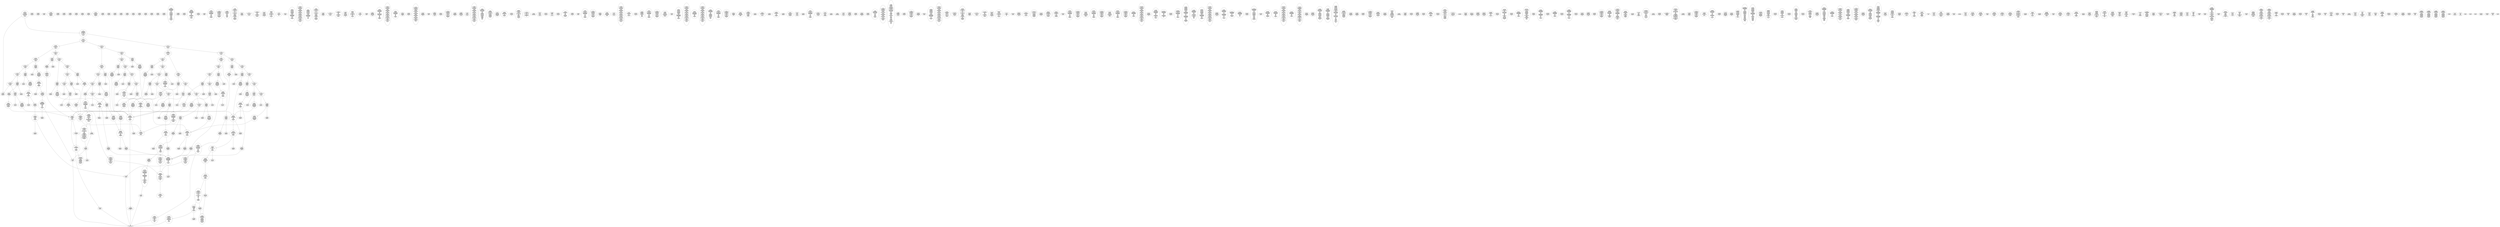 /* Generated by GvGen v.1.0 (https://www.github.com/stricaud/gvgen) */

digraph G {
compound=true;
   node1 [label="[anywhere]"];
   node2 [label="# 0x0
PUSHX Data
PUSHX Data
MSTORE
PUSHX LogicData
CALLDATASIZE
LT
PUSHX Data
JUMPI
"];
   node3 [label="# 0xd
PUSHX Data
CALLDATALOAD
PUSHX BitData
SHR
PUSHX LogicData
GT
PUSHX Data
JUMPI
"];
   node4 [label="# 0x1e
PUSHX LogicData
GT
PUSHX Data
JUMPI
"];
   node5 [label="# 0x29
PUSHX LogicData
GT
PUSHX Data
JUMPI
"];
   node6 [label="# 0x34
PUSHX LogicData
EQ
PUSHX Data
JUMPI
"];
   node7 [label="# 0x3f
PUSHX LogicData
EQ
PUSHX Data
JUMPI
"];
   node8 [label="# 0x4a
PUSHX LogicData
EQ
PUSHX Data
JUMPI
"];
   node9 [label="# 0x55
PUSHX LogicData
EQ
PUSHX Data
JUMPI
"];
   node10 [label="# 0x60
PUSHX LogicData
EQ
PUSHX Data
JUMPI
"];
   node11 [label="# 0x6b
PUSHX Data
REVERT
"];
   node12 [label="# 0x6f
JUMPDEST
PUSHX LogicData
EQ
PUSHX Data
JUMPI
"];
   node13 [label="# 0x7b
PUSHX LogicData
EQ
PUSHX Data
JUMPI
"];
   node14 [label="# 0x86
PUSHX LogicData
EQ
PUSHX Data
JUMPI
"];
   node15 [label="# 0x91
PUSHX LogicData
EQ
PUSHX Data
JUMPI
"];
   node16 [label="# 0x9c
PUSHX Data
REVERT
"];
   node17 [label="# 0xa0
JUMPDEST
PUSHX LogicData
GT
PUSHX Data
JUMPI
"];
   node18 [label="# 0xac
PUSHX LogicData
EQ
PUSHX Data
JUMPI
"];
   node19 [label="# 0xb7
PUSHX LogicData
EQ
PUSHX Data
JUMPI
"];
   node20 [label="# 0xc2
PUSHX LogicData
EQ
PUSHX Data
JUMPI
"];
   node21 [label="# 0xcd
PUSHX LogicData
EQ
PUSHX Data
JUMPI
"];
   node22 [label="# 0xd8
PUSHX LogicData
EQ
PUSHX Data
JUMPI
"];
   node23 [label="# 0xe3
PUSHX Data
REVERT
"];
   node24 [label="# 0xe7
JUMPDEST
PUSHX LogicData
EQ
PUSHX Data
JUMPI
"];
   node25 [label="# 0xf3
PUSHX LogicData
EQ
PUSHX Data
JUMPI
"];
   node26 [label="# 0xfe
PUSHX LogicData
EQ
PUSHX Data
JUMPI
"];
   node27 [label="# 0x109
PUSHX LogicData
EQ
PUSHX Data
JUMPI
"];
   node28 [label="# 0x114
PUSHX Data
REVERT
"];
   node29 [label="# 0x118
JUMPDEST
PUSHX LogicData
GT
PUSHX Data
JUMPI
"];
   node30 [label="# 0x124
PUSHX LogicData
GT
PUSHX Data
JUMPI
"];
   node31 [label="# 0x12f
PUSHX LogicData
EQ
PUSHX Data
JUMPI
"];
   node32 [label="# 0x13a
PUSHX LogicData
EQ
PUSHX Data
JUMPI
"];
   node33 [label="# 0x145
PUSHX LogicData
EQ
PUSHX Data
JUMPI
"];
   node34 [label="# 0x150
PUSHX LogicData
EQ
PUSHX Data
JUMPI
"];
   node35 [label="# 0x15b
PUSHX LogicData
EQ
PUSHX Data
JUMPI
"];
   node36 [label="# 0x166
PUSHX Data
REVERT
"];
   node37 [label="# 0x16a
JUMPDEST
PUSHX LogicData
EQ
PUSHX Data
JUMPI
"];
   node38 [label="# 0x176
PUSHX LogicData
EQ
PUSHX Data
JUMPI
"];
   node39 [label="# 0x181
PUSHX LogicData
EQ
PUSHX Data
JUMPI
"];
   node40 [label="# 0x18c
PUSHX LogicData
EQ
PUSHX Data
JUMPI
"];
   node41 [label="# 0x197
PUSHX Data
REVERT
"];
   node42 [label="# 0x19b
JUMPDEST
PUSHX LogicData
GT
PUSHX Data
JUMPI
"];
   node43 [label="# 0x1a7
PUSHX LogicData
EQ
PUSHX Data
JUMPI
"];
   node44 [label="# 0x1b2
PUSHX LogicData
EQ
PUSHX Data
JUMPI
"];
   node45 [label="# 0x1bd
PUSHX LogicData
EQ
PUSHX Data
JUMPI
"];
   node46 [label="# 0x1c8
PUSHX LogicData
EQ
PUSHX Data
JUMPI
"];
   node47 [label="# 0x1d3
PUSHX LogicData
EQ
PUSHX Data
JUMPI
"];
   node48 [label="# 0x1de
PUSHX Data
REVERT
"];
   node49 [label="# 0x1e2
JUMPDEST
PUSHX LogicData
EQ
PUSHX Data
JUMPI
"];
   node50 [label="# 0x1ee
PUSHX LogicData
EQ
PUSHX Data
JUMPI
"];
   node51 [label="# 0x1f9
PUSHX LogicData
EQ
PUSHX Data
JUMPI
"];
   node52 [label="# 0x204
PUSHX LogicData
EQ
PUSHX Data
JUMPI
"];
   node53 [label="# 0x20f
JUMPDEST
PUSHX Data
REVERT
"];
   node54 [label="# 0x214
JUMPDEST
CALLVALUE
ISZERO
PUSHX Data
JUMPI
"];
   node55 [label="# 0x21c
PUSHX Data
REVERT
"];
   node56 [label="# 0x220
JUMPDEST
PUSHX Data
PUSHX Data
CALLDATASIZE
PUSHX Data
PUSHX Data
JUMP
"];
   node57 [label="# 0x22f
JUMPDEST
PUSHX Data
JUMP
"];
   node58 [label="# 0x234
JUMPDEST
PUSHX MemData
MLOAD
ISZERO
ISZERO
MSTORE
PUSHX ArithData
ADD
"];
   node59 [label="# 0x240
JUMPDEST
PUSHX MemData
MLOAD
SUB
RETURN
"];
   node60 [label="# 0x249
JUMPDEST
CALLVALUE
ISZERO
PUSHX Data
JUMPI
"];
   node61 [label="# 0x251
PUSHX Data
REVERT
"];
   node62 [label="# 0x255
JUMPDEST
PUSHX Data
PUSHX Data
CALLDATASIZE
PUSHX Data
PUSHX Data
JUMP
"];
   node63 [label="# 0x264
JUMPDEST
PUSHX Data
JUMP
"];
   node64 [label="# 0x269
JUMPDEST
STOP
"];
   node65 [label="# 0x26b
JUMPDEST
CALLVALUE
ISZERO
PUSHX Data
JUMPI
"];
   node66 [label="# 0x273
PUSHX Data
REVERT
"];
   node67 [label="# 0x277
JUMPDEST
PUSHX Data
PUSHX Data
JUMP
"];
   node68 [label="# 0x280
JUMPDEST
PUSHX MemData
MLOAD
PUSHX Data
PUSHX Data
JUMP
"];
   node69 [label="# 0x28d
JUMPDEST
CALLVALUE
ISZERO
PUSHX Data
JUMPI
"];
   node70 [label="# 0x295
PUSHX Data
REVERT
"];
   node71 [label="# 0x299
JUMPDEST
PUSHX Data
PUSHX Data
CALLDATASIZE
PUSHX Data
PUSHX Data
JUMP
"];
   node72 [label="# 0x2a8
JUMPDEST
PUSHX Data
JUMP
"];
   node73 [label="# 0x2ad
JUMPDEST
PUSHX MemData
MLOAD
PUSHX ArithData
PUSHX BitData
PUSHX BitData
SHL
SUB
AND
MSTORE
PUSHX ArithData
ADD
PUSHX Data
JUMP
"];
   node74 [label="# 0x2c5
JUMPDEST
CALLVALUE
ISZERO
PUSHX Data
JUMPI
"];
   node75 [label="# 0x2cd
PUSHX Data
REVERT
"];
   node76 [label="# 0x2d1
JUMPDEST
PUSHX Data
PUSHX Data
JUMP
"];
   node77 [label="# 0x2da
JUMPDEST
CALLVALUE
ISZERO
PUSHX Data
JUMPI
"];
   node78 [label="# 0x2e2
PUSHX Data
REVERT
"];
   node79 [label="# 0x2e6
JUMPDEST
PUSHX Data
PUSHX Data
CALLDATASIZE
PUSHX Data
PUSHX Data
JUMP
"];
   node80 [label="# 0x2f5
JUMPDEST
PUSHX Data
JUMP
"];
   node81 [label="# 0x2fa
JUMPDEST
CALLVALUE
ISZERO
PUSHX Data
JUMPI
"];
   node82 [label="# 0x302
PUSHX Data
REVERT
"];
   node83 [label="# 0x306
JUMPDEST
PUSHX Data
PUSHX StorData
SLOAD
JUMP
"];
   node84 [label="# 0x310
JUMPDEST
PUSHX MemData
MLOAD
MSTORE
PUSHX ArithData
ADD
PUSHX Data
JUMP
"];
   node85 [label="# 0x31e
JUMPDEST
CALLVALUE
ISZERO
PUSHX Data
JUMPI
"];
   node86 [label="# 0x326
PUSHX Data
REVERT
"];
   node87 [label="# 0x32a
JUMPDEST
PUSHX StorData
SLOAD
PUSHX Data
JUMP
"];
   node88 [label="# 0x333
JUMPDEST
CALLVALUE
ISZERO
PUSHX Data
JUMPI
"];
   node89 [label="# 0x33b
PUSHX Data
REVERT
"];
   node90 [label="# 0x33f
JUMPDEST
PUSHX Data
PUSHX StorData
SLOAD
JUMP
"];
   node91 [label="# 0x349
JUMPDEST
CALLVALUE
ISZERO
PUSHX Data
JUMPI
"];
   node92 [label="# 0x351
PUSHX Data
REVERT
"];
   node93 [label="# 0x355
JUMPDEST
PUSHX Data
PUSHX Data
CALLDATASIZE
PUSHX Data
PUSHX Data
JUMP
"];
   node94 [label="# 0x364
JUMPDEST
PUSHX Data
JUMP
"];
   node95 [label="# 0x369
JUMPDEST
CALLVALUE
ISZERO
PUSHX Data
JUMPI
"];
   node96 [label="# 0x371
PUSHX Data
REVERT
"];
   node97 [label="# 0x375
JUMPDEST
PUSHX Data
PUSHX Data
CALLDATASIZE
PUSHX Data
PUSHX Data
JUMP
"];
   node98 [label="# 0x384
JUMPDEST
PUSHX Data
JUMP
"];
   node99 [label="# 0x389
JUMPDEST
PUSHX Data
PUSHX Data
JUMP
"];
   node100 [label="# 0x391
JUMPDEST
CALLVALUE
ISZERO
PUSHX Data
JUMPI
"];
   node101 [label="# 0x399
PUSHX Data
REVERT
"];
   node102 [label="# 0x39d
JUMPDEST
PUSHX Data
PUSHX Data
CALLDATASIZE
PUSHX Data
PUSHX Data
JUMP
"];
   node103 [label="# 0x3ac
JUMPDEST
PUSHX Data
JUMP
"];
   node104 [label="# 0x3b1
JUMPDEST
CALLVALUE
ISZERO
PUSHX Data
JUMPI
"];
   node105 [label="# 0x3b9
PUSHX Data
REVERT
"];
   node106 [label="# 0x3bd
JUMPDEST
PUSHX Data
PUSHX Data
CALLDATASIZE
PUSHX Data
PUSHX Data
JUMP
"];
   node107 [label="# 0x3cc
JUMPDEST
PUSHX Data
JUMP
"];
   node108 [label="# 0x3d1
JUMPDEST
PUSHX MemData
MLOAD
PUSHX Data
PUSHX Data
JUMP
"];
   node109 [label="# 0x3de
JUMPDEST
CALLVALUE
ISZERO
PUSHX Data
JUMPI
"];
   node110 [label="# 0x3e6
PUSHX Data
REVERT
"];
   node111 [label="# 0x3ea
JUMPDEST
PUSHX Data
PUSHX Data
CALLDATASIZE
PUSHX Data
PUSHX Data
JUMP
"];
   node112 [label="# 0x3f9
JUMPDEST
PUSHX Data
JUMP
"];
   node113 [label="# 0x3fe
JUMPDEST
CALLVALUE
ISZERO
PUSHX Data
JUMPI
"];
   node114 [label="# 0x406
PUSHX Data
REVERT
"];
   node115 [label="# 0x40a
JUMPDEST
PUSHX Data
PUSHX Data
CALLDATASIZE
PUSHX Data
PUSHX Data
JUMP
"];
   node116 [label="# 0x419
JUMPDEST
PUSHX Data
JUMP
"];
   node117 [label="# 0x41e
JUMPDEST
CALLVALUE
ISZERO
PUSHX Data
JUMPI
"];
   node118 [label="# 0x426
PUSHX Data
REVERT
"];
   node119 [label="# 0x42a
JUMPDEST
PUSHX StorData
SLOAD
PUSHX Data
PUSHX Data
DIV
PUSHX BitData
AND
JUMP
"];
   node120 [label="# 0x43d
JUMPDEST
CALLVALUE
ISZERO
PUSHX Data
JUMPI
"];
   node121 [label="# 0x445
PUSHX Data
REVERT
"];
   node122 [label="# 0x449
JUMPDEST
PUSHX Data
PUSHX Data
CALLDATASIZE
PUSHX Data
PUSHX Data
JUMP
"];
   node123 [label="# 0x458
JUMPDEST
PUSHX Data
JUMP
"];
   node124 [label="# 0x45d
JUMPDEST
CALLVALUE
ISZERO
PUSHX Data
JUMPI
"];
   node125 [label="# 0x465
PUSHX Data
REVERT
"];
   node126 [label="# 0x469
JUMPDEST
PUSHX StorData
SLOAD
PUSHX Data
PUSHX BitData
AND
JUMP
"];
   node127 [label="# 0x477
JUMPDEST
CALLVALUE
ISZERO
PUSHX Data
JUMPI
"];
   node128 [label="# 0x47f
PUSHX Data
REVERT
"];
   node129 [label="# 0x483
JUMPDEST
PUSHX Data
PUSHX Data
CALLDATASIZE
PUSHX Data
PUSHX Data
JUMP
"];
   node130 [label="# 0x492
JUMPDEST
PUSHX Data
JUMP
"];
   node131 [label="# 0x497
JUMPDEST
CALLVALUE
ISZERO
PUSHX Data
JUMPI
"];
   node132 [label="# 0x49f
PUSHX Data
REVERT
"];
   node133 [label="# 0x4a3
JUMPDEST
PUSHX Data
PUSHX Data
CALLDATASIZE
PUSHX Data
PUSHX Data
JUMP
"];
   node134 [label="# 0x4b2
JUMPDEST
PUSHX Data
JUMP
"];
   node135 [label="# 0x4b7
JUMPDEST
CALLVALUE
ISZERO
PUSHX Data
JUMPI
"];
   node136 [label="# 0x4bf
PUSHX Data
REVERT
"];
   node137 [label="# 0x4c3
JUMPDEST
PUSHX Data
PUSHX Data
JUMP
"];
   node138 [label="# 0x4cc
JUMPDEST
CALLVALUE
ISZERO
PUSHX Data
JUMPI
"];
   node139 [label="# 0x4d4
PUSHX Data
REVERT
"];
   node140 [label="# 0x4d8
JUMPDEST
PUSHX Data
PUSHX Data
CALLDATASIZE
PUSHX Data
PUSHX Data
JUMP
"];
   node141 [label="# 0x4e7
JUMPDEST
PUSHX Data
JUMP
"];
   node142 [label="# 0x4ec
JUMPDEST
CALLVALUE
ISZERO
PUSHX Data
JUMPI
"];
   node143 [label="# 0x4f4
PUSHX Data
REVERT
"];
   node144 [label="# 0x4f8
JUMPDEST
PUSHX StorData
SLOAD
PUSHX ArithData
PUSHX BitData
PUSHX BitData
SHL
SUB
AND
PUSHX Data
JUMP
"];
   node145 [label="# 0x50a
JUMPDEST
CALLVALUE
ISZERO
PUSHX Data
JUMPI
"];
   node146 [label="# 0x512
PUSHX Data
REVERT
"];
   node147 [label="# 0x516
JUMPDEST
PUSHX Data
PUSHX Data
JUMP
"];
   node148 [label="# 0x51f
JUMPDEST
PUSHX Data
PUSHX Data
CALLDATASIZE
PUSHX Data
PUSHX Data
JUMP
"];
   node149 [label="# 0x52d
JUMPDEST
PUSHX Data
JUMP
"];
   node150 [label="# 0x532
JUMPDEST
CALLVALUE
ISZERO
PUSHX Data
JUMPI
"];
   node151 [label="# 0x53a
PUSHX Data
REVERT
"];
   node152 [label="# 0x53e
JUMPDEST
PUSHX Data
PUSHX Data
CALLDATASIZE
PUSHX Data
PUSHX Data
JUMP
"];
   node153 [label="# 0x54d
JUMPDEST
PUSHX Data
JUMP
"];
   node154 [label="# 0x552
JUMPDEST
CALLVALUE
ISZERO
PUSHX Data
JUMPI
"];
   node155 [label="# 0x55a
PUSHX Data
REVERT
"];
   node156 [label="# 0x55e
JUMPDEST
PUSHX Data
PUSHX Data
JUMP
"];
   node157 [label="# 0x567
JUMPDEST
CALLVALUE
ISZERO
PUSHX Data
JUMPI
"];
   node158 [label="# 0x56f
PUSHX Data
REVERT
"];
   node159 [label="# 0x573
JUMPDEST
PUSHX Data
PUSHX Data
CALLDATASIZE
PUSHX Data
PUSHX Data
JUMP
"];
   node160 [label="# 0x582
JUMPDEST
PUSHX Data
JUMP
"];
   node161 [label="# 0x587
JUMPDEST
CALLVALUE
ISZERO
PUSHX Data
JUMPI
"];
   node162 [label="# 0x58f
PUSHX Data
REVERT
"];
   node163 [label="# 0x593
JUMPDEST
PUSHX Data
PUSHX Data
JUMP
"];
   node164 [label="# 0x59c
JUMPDEST
CALLVALUE
ISZERO
PUSHX Data
JUMPI
"];
   node165 [label="# 0x5a4
PUSHX Data
REVERT
"];
   node166 [label="# 0x5a8
JUMPDEST
PUSHX Data
PUSHX Data
CALLDATASIZE
PUSHX Data
PUSHX Data
JUMP
"];
   node167 [label="# 0x5b7
JUMPDEST
PUSHX Data
JUMP
"];
   node168 [label="# 0x5bc
JUMPDEST
CALLVALUE
ISZERO
PUSHX Data
JUMPI
"];
   node169 [label="# 0x5c4
PUSHX Data
REVERT
"];
   node170 [label="# 0x5c8
JUMPDEST
PUSHX Data
PUSHX StorData
SLOAD
JUMP
"];
   node171 [label="# 0x5d2
JUMPDEST
CALLVALUE
ISZERO
PUSHX Data
JUMPI
"];
   node172 [label="# 0x5da
PUSHX Data
REVERT
"];
   node173 [label="# 0x5de
JUMPDEST
PUSHX Data
PUSHX Data
CALLDATASIZE
PUSHX Data
PUSHX Data
JUMP
"];
   node174 [label="# 0x5ed
JUMPDEST
PUSHX Data
JUMP
"];
   node175 [label="# 0x5f2
JUMPDEST
CALLVALUE
ISZERO
PUSHX Data
JUMPI
"];
   node176 [label="# 0x5fa
PUSHX Data
REVERT
"];
   node177 [label="# 0x5fe
JUMPDEST
PUSHX Data
PUSHX Data
CALLDATASIZE
PUSHX Data
PUSHX Data
JUMP
"];
   node178 [label="# 0x60d
JUMPDEST
PUSHX ArithData
PUSHX BitData
PUSHX BitData
SHL
SUB
AND
PUSHX Data
MSTORE
PUSHX Data
PUSHX Data
MSTORE
PUSHX Data
SHA3
AND
MSTORE
MSTORE
SHA3
SLOAD
PUSHX BitData
AND
JUMP
"];
   node179 [label="# 0x63b
JUMPDEST
CALLVALUE
ISZERO
PUSHX Data
JUMPI
"];
   node180 [label="# 0x643
PUSHX Data
REVERT
"];
   node181 [label="# 0x647
JUMPDEST
PUSHX Data
PUSHX Data
CALLDATASIZE
PUSHX Data
PUSHX Data
JUMP
"];
   node182 [label="# 0x656
JUMPDEST
PUSHX Data
JUMP
"];
   node183 [label="# 0x65b
JUMPDEST
CALLVALUE
ISZERO
PUSHX Data
JUMPI
"];
   node184 [label="# 0x663
PUSHX Data
REVERT
"];
   node185 [label="# 0x667
JUMPDEST
PUSHX Data
PUSHX Data
CALLDATASIZE
PUSHX Data
PUSHX Data
JUMP
"];
   node186 [label="# 0x676
JUMPDEST
PUSHX Data
JUMP
"];
   node187 [label="# 0x67b
JUMPDEST
PUSHX Data
PUSHX ArithData
PUSHX BitData
PUSHX BitData
SHL
SUB
NOT
AND
PUSHX BitData
PUSHX BitData
SHL
EQ
PUSHX Data
JUMPI
"];
   node188 [label="# 0x697
PUSHX Data
PUSHX Data
JUMP
"];
   node189 [label="# 0x6a0
JUMPDEST
JUMP
"];
   node190 [label="# 0x6a6
JUMPDEST
PUSHX StorData
SLOAD
PUSHX ArithData
PUSHX BitData
PUSHX BitData
SHL
SUB
AND
CALLER
EQ
PUSHX Data
JUMPI
"];
   node191 [label="# 0x6b9
PUSHX MemData
MLOAD
PUSHX BitData
PUSHX BitData
SHL
MSTORE
PUSHX ArithData
ADD
PUSHX Data
PUSHX Data
JUMP
"];
   node192 [label="# 0x6d0
JUMPDEST
PUSHX MemData
MLOAD
SUB
REVERT
"];
   node193 [label="# 0x6d9
JUMPDEST
PUSHX StorData
SLOAD
PUSHX BitData
NOT
AND
ISZERO
ISZERO
OR
SSTORE
JUMP
"];
   node194 [label="# 0x6ec
JUMPDEST
PUSHX Data
PUSHX StorData
SLOAD
PUSHX Data
PUSHX Data
JUMP
"];
   node195 [label="# 0x6fb
JUMPDEST
PUSHX ArithData
ADD
PUSHX ArithData
DIV
MUL
PUSHX ArithData
ADD
PUSHX MemData
MLOAD
ADD
PUSHX Data
MSTORE
MSTORE
PUSHX ArithData
ADD
SLOAD
PUSHX Data
PUSHX Data
JUMP
"];
   node196 [label="# 0x727
JUMPDEST
ISZERO
PUSHX Data
JUMPI
"];
   node197 [label="# 0x72e
PUSHX LogicData
LT
PUSHX Data
JUMPI
"];
   node198 [label="# 0x736
PUSHX ArithData
SLOAD
DIV
MUL
MSTORE
PUSHX ArithData
ADD
PUSHX Data
JUMP
"];
   node199 [label="# 0x749
JUMPDEST
ADD
PUSHX Data
MSTORE
PUSHX Data
PUSHX Data
SHA3
"];
   node200 [label="# 0x757
JUMPDEST
SLOAD
MSTORE
PUSHX ArithData
ADD
PUSHX ArithData
ADD
GT
PUSHX Data
JUMPI
"];
   node201 [label="# 0x76b
SUB
PUSHX BitData
AND
ADD
"];
   node202 [label="# 0x774
JUMPDEST
JUMP
"];
   node203 [label="# 0x77e
JUMPDEST
PUSHX Data
MSTORE
PUSHX Data
PUSHX Data
MSTORE
PUSHX Data
SHA3
SLOAD
PUSHX ArithData
PUSHX BitData
PUSHX BitData
SHL
SUB
AND
PUSHX Data
JUMPI
"];
   node204 [label="# 0x79b
PUSHX MemData
MLOAD
PUSHX BitData
PUSHX BitData
SHL
MSTORE
PUSHX Data
PUSHX ArithData
ADD
MSTORE
PUSHX Data
PUSHX ArithData
ADD
MSTORE
PUSHX Data
PUSHX ArithData
ADD
MSTORE
PUSHX BitData
PUSHX BitData
SHL
PUSHX ArithData
ADD
MSTORE
PUSHX ArithData
ADD
PUSHX Data
JUMP
"];
   node205 [label="# 0x7f7
JUMPDEST
PUSHX Data
MSTORE
PUSHX Data
PUSHX Data
MSTORE
PUSHX Data
SHA3
SLOAD
PUSHX ArithData
PUSHX BitData
PUSHX BitData
SHL
SUB
AND
JUMP
"];
   node206 [label="# 0x813
JUMPDEST
PUSHX StorData
SLOAD
PUSHX Data
PUSHX Data
JUMP
"];
   node207 [label="# 0x820
JUMPDEST
PUSHX ArithData
ADD
PUSHX ArithData
DIV
MUL
PUSHX ArithData
ADD
PUSHX MemData
MLOAD
ADD
PUSHX Data
MSTORE
MSTORE
PUSHX ArithData
ADD
SLOAD
PUSHX Data
PUSHX Data
JUMP
"];
   node208 [label="# 0x84c
JUMPDEST
ISZERO
PUSHX Data
JUMPI
"];
   node209 [label="# 0x853
PUSHX LogicData
LT
PUSHX Data
JUMPI
"];
   node210 [label="# 0x85b
PUSHX ArithData
SLOAD
DIV
MUL
MSTORE
PUSHX ArithData
ADD
PUSHX Data
JUMP
"];
   node211 [label="# 0x86e
JUMPDEST
ADD
PUSHX Data
MSTORE
PUSHX Data
PUSHX Data
SHA3
"];
   node212 [label="# 0x87c
JUMPDEST
SLOAD
MSTORE
PUSHX ArithData
ADD
PUSHX ArithData
ADD
GT
PUSHX Data
JUMPI
"];
   node213 [label="# 0x890
SUB
PUSHX BitData
AND
ADD
"];
   node214 [label="# 0x899
JUMPDEST
JUMP
"];
   node215 [label="# 0x8a1
JUMPDEST
PUSHX Data
PUSHX Data
PUSHX Data
JUMP
"];
   node216 [label="# 0x8ac
JUMPDEST
PUSHX ArithData
PUSHX BitData
PUSHX BitData
SHL
SUB
AND
PUSHX ArithData
PUSHX BitData
PUSHX BitData
SHL
SUB
AND
EQ
ISZERO
PUSHX Data
JUMPI
"];
   node217 [label="# 0x8c9
PUSHX MemData
MLOAD
PUSHX BitData
PUSHX BitData
SHL
MSTORE
PUSHX Data
PUSHX ArithData
ADD
MSTORE
PUSHX Data
PUSHX ArithData
ADD
MSTORE
PUSHX Data
PUSHX ArithData
ADD
MSTORE
PUSHX BitData
PUSHX BitData
SHL
PUSHX ArithData
ADD
MSTORE
PUSHX ArithData
ADD
PUSHX Data
JUMP
"];
   node218 [label="# 0x91a
JUMPDEST
CALLER
PUSHX ArithData
PUSHX BitData
PUSHX BitData
SHL
SUB
AND
EQ
PUSHX Data
JUMPI
"];
   node219 [label="# 0x92c
PUSHX Data
CALLER
PUSHX Data
JUMP
"];
   node220 [label="# 0x936
JUMPDEST
PUSHX Data
JUMPI
"];
   node221 [label="# 0x93b
PUSHX MemData
MLOAD
PUSHX BitData
PUSHX BitData
SHL
MSTORE
PUSHX Data
PUSHX ArithData
ADD
MSTORE
PUSHX Data
PUSHX ArithData
ADD
MSTORE
PUSHX Data
PUSHX ArithData
ADD
MSTORE
PUSHX Data
PUSHX ArithData
ADD
MSTORE
PUSHX ArithData
ADD
PUSHX Data
JUMP
"];
   node222 [label="# 0x9a8
JUMPDEST
PUSHX Data
PUSHX Data
JUMP
"];
   node223 [label="# 0x9b2
JUMPDEST
JUMP
"];
   node224 [label="# 0x9b7
JUMPDEST
PUSHX Data
CALLER
PUSHX Data
JUMP
"];
   node225 [label="# 0x9c1
JUMPDEST
PUSHX Data
JUMPI
"];
   node226 [label="# 0x9c6
PUSHX MemData
MLOAD
PUSHX BitData
PUSHX BitData
SHL
MSTORE
PUSHX ArithData
ADD
PUSHX Data
PUSHX Data
JUMP
"];
   node227 [label="# 0x9dd
JUMPDEST
PUSHX Data
PUSHX Data
JUMP
"];
   node228 [label="# 0x9e8
JUMPDEST
PUSHX Data
PUSHX Data
PUSHX Data
JUMP
"];
   node229 [label="# 0x9f3
JUMPDEST
LT
PUSHX Data
JUMPI
"];
   node230 [label="# 0x9fa
PUSHX MemData
MLOAD
PUSHX BitData
PUSHX BitData
SHL
MSTORE
PUSHX Data
PUSHX ArithData
ADD
MSTORE
PUSHX Data
PUSHX ArithData
ADD
MSTORE
PUSHX Data
PUSHX ArithData
ADD
MSTORE
PUSHX BitData
PUSHX BitData
SHL
PUSHX ArithData
ADD
MSTORE
PUSHX ArithData
ADD
PUSHX Data
JUMP
"];
   node231 [label="# 0xa55
JUMPDEST
PUSHX ArithData
PUSHX BitData
PUSHX BitData
SHL
SUB
AND
PUSHX Data
MSTORE
PUSHX Data
PUSHX Data
MSTORE
PUSHX Data
SHA3
MSTORE
MSTORE
SHA3
SLOAD
JUMP
"];
   node232 [label="# 0xa7e
JUMPDEST
PUSHX StorData
SLOAD
PUSHX ArithData
PUSHX BitData
PUSHX BitData
SHL
SUB
AND
CALLER
EQ
PUSHX Data
JUMPI
"];
   node233 [label="# 0xa91
PUSHX MemData
MLOAD
PUSHX BitData
PUSHX BitData
SHL
MSTORE
PUSHX ArithData
ADD
PUSHX Data
PUSHX Data
JUMP
"];
   node234 [label="# 0xaa8
JUMPDEST
PUSHX MemData
MLOAD
PUSHX Data
CALLER
SELFBALANCE
GAS
CALL
RETURNDATASIZE
PUSHX LogicData
EQ
PUSHX Data
JUMPI
"];
   node235 [label="# 0xac9
PUSHX MemData
MLOAD
PUSHX BitData
NOT
PUSHX ArithData
RETURNDATASIZE
ADD
AND
ADD
PUSHX Data
MSTORE
RETURNDATASIZE
MSTORE
RETURNDATASIZE
PUSHX Data
PUSHX ArithData
ADD
RETURNDATACOPY
PUSHX Data
JUMP
"];
   node236 [label="# 0xaea
JUMPDEST
PUSHX Data
"];
   node237 [label="# 0xaef
JUMPDEST
PUSHX Data
JUMPI
"];
   node238 [label="# 0xaf9
PUSHX Data
REVERT
"];
   node239 [label="# 0xafd
JUMPDEST
JUMP
"];
   node240 [label="# 0xb00
JUMPDEST
PUSHX Data
PUSHX MemData
MLOAD
PUSHX ArithData
ADD
PUSHX Data
MSTORE
PUSHX Data
MSTORE
PUSHX Data
JUMP
"];
   node241 [label="# 0xb1b
JUMPDEST
PUSHX Data
PUSHX Data
PUSHX Data
PUSHX Data
JUMP
"];
   node242 [label="# 0xb28
JUMPDEST
PUSHX Data
PUSHX LogicData
GT
ISZERO
PUSHX Data
JUMPI
"];
   node243 [label="# 0xb3e
PUSHX Data
PUSHX Data
JUMP
"];
   node244 [label="# 0xb45
JUMPDEST
PUSHX MemData
MLOAD
MSTORE
PUSHX ArithData
MUL
PUSHX ArithData
ADD
ADD
PUSHX Data
MSTORE
ISZERO
PUSHX Data
JUMPI
"];
   node245 [label="# 0xb5f
PUSHX ArithData
ADD
PUSHX ArithData
MUL
CALLDATASIZE
CALLDATACOPY
ADD
"];
   node246 [label="# 0xb6e
JUMPDEST
PUSHX Data
"];
   node247 [label="# 0xb74
JUMPDEST
LT
ISZERO
PUSHX Data
JUMPI
"];
   node248 [label="# 0xb7d
PUSHX Data
PUSHX Data
JUMP
"];
   node249 [label="# 0xb86
JUMPDEST
MLOAD
LT
PUSHX Data
JUMPI
"];
   node250 [label="# 0xb91
PUSHX Data
PUSHX Data
JUMP
"];
   node251 [label="# 0xb98
JUMPDEST
PUSHX ArithData
MUL
ADD
ADD
MSTORE
PUSHX Data
PUSHX Data
JUMP
"];
   node252 [label="# 0xbad
JUMPDEST
PUSHX Data
JUMP
"];
   node253 [label="# 0xbb5
JUMPDEST
JUMP
"];
   node254 [label="# 0xbbd
JUMPDEST
PUSHX StorData
SLOAD
PUSHX ArithData
PUSHX BitData
PUSHX BitData
SHL
SUB
AND
CALLER
EQ
PUSHX Data
JUMPI
"];
   node255 [label="# 0xbd0
PUSHX MemData
MLOAD
PUSHX BitData
PUSHX BitData
SHL
MSTORE
PUSHX ArithData
ADD
PUSHX Data
PUSHX Data
JUMP
"];
   node256 [label="# 0xbe7
JUMPDEST
PUSHX Data
SSTORE
JUMP
"];
   node257 [label="# 0xbec
JUMPDEST
PUSHX Data
PUSHX Data
PUSHX StorData
SLOAD
JUMP
"];
   node258 [label="# 0xbf7
JUMPDEST
LT
PUSHX Data
JUMPI
"];
   node259 [label="# 0xbfe
PUSHX MemData
MLOAD
PUSHX BitData
PUSHX BitData
SHL
MSTORE
PUSHX Data
PUSHX ArithData
ADD
MSTORE
PUSHX Data
PUSHX ArithData
ADD
MSTORE
PUSHX Data
PUSHX ArithData
ADD
MSTORE
PUSHX BitData
PUSHX BitData
SHL
PUSHX ArithData
ADD
MSTORE
PUSHX ArithData
ADD
PUSHX Data
JUMP
"];
   node260 [label="# 0xc5a
JUMPDEST
PUSHX StorData
SLOAD
LT
PUSHX Data
JUMPI
"];
   node261 [label="# 0xc66
PUSHX Data
PUSHX Data
JUMP
"];
   node262 [label="# 0xc6d
JUMPDEST
PUSHX Data
MSTORE
PUSHX Data
PUSHX Data
SHA3
ADD
SLOAD
JUMP
"];
   node263 [label="# 0xc7f
JUMPDEST
PUSHX StorData
SLOAD
PUSHX ArithData
PUSHX BitData
PUSHX BitData
SHL
SUB
AND
CALLER
EQ
PUSHX Data
JUMPI
"];
   node264 [label="# 0xc92
PUSHX MemData
MLOAD
PUSHX BitData
PUSHX BitData
SHL
MSTORE
PUSHX ArithData
ADD
PUSHX Data
PUSHX Data
JUMP
"];
   node265 [label="# 0xca9
JUMPDEST
MLOAD
PUSHX Data
PUSHX Data
PUSHX ArithData
ADD
PUSHX Data
JUMP
"];
   node266 [label="# 0xcbc
JUMPDEST
JUMP
"];
   node267 [label="# 0xcc0
JUMPDEST
PUSHX Data
MSTORE
PUSHX Data
PUSHX Data
MSTORE
PUSHX Data
SHA3
SLOAD
PUSHX ArithData
PUSHX BitData
PUSHX BitData
SHL
SUB
AND
PUSHX Data
JUMPI
"];
   node268 [label="# 0xcde
PUSHX MemData
MLOAD
PUSHX BitData
PUSHX BitData
SHL
MSTORE
PUSHX Data
PUSHX ArithData
ADD
MSTORE
PUSHX Data
PUSHX ArithData
ADD
MSTORE
PUSHX Data
PUSHX ArithData
ADD
MSTORE
PUSHX BitData
PUSHX BitData
SHL
PUSHX ArithData
ADD
MSTORE
PUSHX ArithData
ADD
PUSHX Data
JUMP
"];
   node269 [label="# 0xd37
JUMPDEST
PUSHX Data
PUSHX ArithData
PUSHX BitData
PUSHX BitData
SHL
SUB
AND
PUSHX Data
JUMPI
"];
   node270 [label="# 0xd48
PUSHX MemData
MLOAD
PUSHX BitData
PUSHX BitData
SHL
MSTORE
PUSHX Data
PUSHX ArithData
ADD
MSTORE
PUSHX Data
PUSHX ArithData
ADD
MSTORE
PUSHX Data
PUSHX ArithData
ADD
MSTORE
PUSHX BitData
PUSHX BitData
SHL
PUSHX ArithData
ADD
MSTORE
PUSHX ArithData
ADD
PUSHX Data
JUMP
"];
   node271 [label="# 0xda2
JUMPDEST
PUSHX ArithData
PUSHX BitData
PUSHX BitData
SHL
SUB
AND
PUSHX Data
MSTORE
PUSHX Data
PUSHX Data
MSTORE
PUSHX Data
SHA3
SLOAD
JUMP
"];
   node272 [label="# 0xdbe
JUMPDEST
PUSHX StorData
SLOAD
PUSHX ArithData
PUSHX BitData
PUSHX BitData
SHL
SUB
AND
CALLER
EQ
PUSHX Data
JUMPI
"];
   node273 [label="# 0xdd1
PUSHX MemData
MLOAD
PUSHX BitData
PUSHX BitData
SHL
MSTORE
PUSHX ArithData
ADD
PUSHX Data
PUSHX Data
JUMP
"];
   node274 [label="# 0xde8
JUMPDEST
PUSHX Data
PUSHX Data
PUSHX Data
JUMP
"];
   node275 [label="# 0xdf2
JUMPDEST
JUMP
"];
   node276 [label="# 0xdf4
JUMPDEST
PUSHX StorData
SLOAD
PUSHX ArithData
PUSHX BitData
PUSHX BitData
SHL
SUB
AND
CALLER
EQ
PUSHX Data
JUMPI
"];
   node277 [label="# 0xe07
PUSHX MemData
MLOAD
PUSHX BitData
PUSHX BitData
SHL
MSTORE
PUSHX ArithData
ADD
PUSHX Data
PUSHX Data
JUMP
"];
   node278 [label="# 0xe1e
JUMPDEST
PUSHX Data
SSTORE
JUMP
"];
   node279 [label="# 0xe23
JUMPDEST
PUSHX Data
PUSHX StorData
SLOAD
PUSHX Data
PUSHX Data
JUMP
"];
   node280 [label="# 0xe32
JUMPDEST
PUSHX Data
PUSHX Data
PUSHX StorData
SLOAD
JUMP
"];
   node281 [label="# 0xe3d
JUMPDEST
PUSHX StorData
SLOAD
PUSHX BitData
AND
ISZERO
PUSHX Data
JUMPI
"];
   node282 [label="# 0xe4c
PUSHX Data
REVERT
"];
   node283 [label="# 0xe50
JUMPDEST
PUSHX LogicData
GT
PUSHX Data
JUMPI
"];
   node284 [label="# 0xe59
PUSHX Data
REVERT
"];
   node285 [label="# 0xe5d
JUMPDEST
PUSHX StorData
SLOAD
GT
ISZERO
PUSHX Data
JUMPI
"];
   node286 [label="# 0xe68
PUSHX Data
REVERT
"];
   node287 [label="# 0xe6c
JUMPDEST
PUSHX StorData
SLOAD
PUSHX Data
PUSHX Data
JUMP
"];
   node288 [label="# 0xe79
JUMPDEST
GT
ISZERO
PUSHX Data
JUMPI
"];
   node289 [label="# 0xe80
PUSHX Data
REVERT
"];
   node290 [label="# 0xe84
JUMPDEST
PUSHX StorData
SLOAD
PUSHX ArithData
PUSHX BitData
PUSHX BitData
SHL
SUB
AND
CALLER
EQ
PUSHX Data
JUMPI
"];
   node291 [label="# 0xe97
PUSHX StorData
SLOAD
PUSHX Data
PUSHX Data
JUMP
"];
   node292 [label="# 0xea4
JUMPDEST
CALLVALUE
LT
ISZERO
PUSHX Data
JUMPI
"];
   node293 [label="# 0xeac
PUSHX Data
REVERT
"];
   node294 [label="# 0xeb0
JUMPDEST
PUSHX Data
"];
   node295 [label="# 0xeb3
JUMPDEST
GT
PUSHX Data
JUMPI
"];
   node296 [label="# 0xebb
PUSHX Data
CALLER
PUSHX Data
PUSHX Data
JUMP
"];
   node297 [label="# 0xec8
JUMPDEST
PUSHX Data
JUMP
"];
   node298 [label="# 0xecd
JUMPDEST
PUSHX Data
PUSHX Data
JUMP
"];
   node299 [label="# 0xed7
JUMPDEST
PUSHX Data
JUMP
"];
   node300 [label="# 0xedf
JUMPDEST
PUSHX ArithData
PUSHX BitData
PUSHX BitData
SHL
SUB
AND
CALLER
EQ
ISZERO
PUSHX Data
JUMPI
"];
   node301 [label="# 0xef1
PUSHX MemData
MLOAD
PUSHX BitData
PUSHX BitData
SHL
MSTORE
PUSHX Data
PUSHX ArithData
ADD
MSTORE
PUSHX Data
PUSHX ArithData
ADD
MSTORE
PUSHX Data
PUSHX ArithData
ADD
MSTORE
PUSHX ArithData
ADD
PUSHX Data
JUMP
"];
   node302 [label="# 0xf38
JUMPDEST
CALLER
PUSHX Data
MSTORE
PUSHX Data
PUSHX ArithData
MSTORE
PUSHX MemData
SHA3
PUSHX ArithData
PUSHX BitData
PUSHX BitData
SHL
SUB
AND
MSTORE
MSTORE
SHA3
SLOAD
PUSHX BitData
NOT
AND
ISZERO
ISZERO
OR
SSTORE
MLOAD
MSTORE
PUSHX Data
ADD
PUSHX MemData
MLOAD
SUB
LOGX
JUMP
"];
   node303 [label="# 0xfa4
JUMPDEST
PUSHX StorData
SLOAD
PUSHX ArithData
PUSHX BitData
PUSHX BitData
SHL
SUB
AND
CALLER
EQ
PUSHX Data
JUMPI
"];
   node304 [label="# 0xfb7
PUSHX MemData
MLOAD
PUSHX BitData
PUSHX BitData
SHL
MSTORE
PUSHX ArithData
ADD
PUSHX Data
PUSHX Data
JUMP
"];
   node305 [label="# 0xfce
JUMPDEST
PUSHX StorData
SLOAD
PUSHX BitData
NOT
AND
PUSHX BitData
OR
SSTORE
JUMP
"];
   node306 [label="# 0xfdf
JUMPDEST
PUSHX Data
CALLER
PUSHX Data
JUMP
"];
   node307 [label="# 0xfe9
JUMPDEST
PUSHX Data
JUMPI
"];
   node308 [label="# 0xfee
PUSHX MemData
MLOAD
PUSHX BitData
PUSHX BitData
SHL
MSTORE
PUSHX ArithData
ADD
PUSHX Data
PUSHX Data
JUMP
"];
   node309 [label="# 0x1005
JUMPDEST
PUSHX Data
PUSHX Data
JUMP
"];
   node310 [label="# 0x1011
JUMPDEST
JUMP
"];
   node311 [label="# 0x1017
JUMPDEST
PUSHX StorData
SLOAD
PUSHX Data
PUSHX Data
JUMP
"];
   node312 [label="# 0x1024
JUMPDEST
PUSHX Data
MSTORE
PUSHX Data
PUSHX Data
MSTORE
PUSHX Data
SHA3
SLOAD
PUSHX Data
PUSHX ArithData
PUSHX BitData
PUSHX BitData
SHL
SUB
AND
PUSHX Data
JUMPI
"];
   node313 [label="# 0x1044
PUSHX MemData
MLOAD
PUSHX BitData
PUSHX BitData
SHL
MSTORE
PUSHX Data
PUSHX ArithData
ADD
MSTORE
PUSHX Data
PUSHX ArithData
ADD
MSTORE
PUSHX Data
PUSHX ArithData
ADD
MSTORE
PUSHX BitData
PUSHX BitData
SHL
PUSHX ArithData
ADD
MSTORE
PUSHX ArithData
ADD
PUSHX Data
JUMP
"];
   node314 [label="# 0x10a3
JUMPDEST
PUSHX StorData
SLOAD
PUSHX Data
DIV
PUSHX BitData
AND
PUSHX Data
JUMPI
"];
   node315 [label="# 0x10b3
PUSHX StorData
SLOAD
PUSHX Data
PUSHX Data
JUMP
"];
   node316 [label="# 0x10bf
JUMPDEST
PUSHX ArithData
ADD
PUSHX ArithData
DIV
MUL
PUSHX ArithData
ADD
PUSHX MemData
MLOAD
ADD
PUSHX Data
MSTORE
MSTORE
PUSHX ArithData
ADD
SLOAD
PUSHX Data
PUSHX Data
JUMP
"];
   node317 [label="# 0x10eb
JUMPDEST
ISZERO
PUSHX Data
JUMPI
"];
   node318 [label="# 0x10f2
PUSHX LogicData
LT
PUSHX Data
JUMPI
"];
   node319 [label="# 0x10fa
PUSHX ArithData
SLOAD
DIV
MUL
MSTORE
PUSHX ArithData
ADD
PUSHX Data
JUMP
"];
   node320 [label="# 0x110d
JUMPDEST
ADD
PUSHX Data
MSTORE
PUSHX Data
PUSHX Data
SHA3
"];
   node321 [label="# 0x111b
JUMPDEST
SLOAD
MSTORE
PUSHX ArithData
ADD
PUSHX ArithData
ADD
GT
PUSHX Data
JUMPI
"];
   node322 [label="# 0x112f
SUB
PUSHX BitData
AND
ADD
"];
   node323 [label="# 0x1138
JUMPDEST
JUMP
"];
   node324 [label="# 0x1144
JUMPDEST
PUSHX Data
PUSHX Data
PUSHX Data
JUMP
"];
   node325 [label="# 0x114e
JUMPDEST
PUSHX LogicData
MLOAD
GT
PUSHX Data
JUMPI
"];
   node326 [label="# 0x115a
PUSHX MemData
MLOAD
PUSHX ArithData
ADD
PUSHX Data
MSTORE
PUSHX Data
MSTORE
PUSHX Data
JUMP
"];
   node327 [label="# 0x116e
JUMPDEST
PUSHX Data
PUSHX Data
JUMP
"];
   node328 [label="# 0x1178
JUMPDEST
PUSHX Data
PUSHX MemData
MLOAD
PUSHX ArithData
ADD
PUSHX Data
PUSHX Data
JUMP
"];
   node329 [label="# 0x118c
JUMPDEST
PUSHX MemData
MLOAD
PUSHX ArithData
SUB
SUB
MSTORE
PUSHX Data
MSTORE
"];
   node330 [label="# 0x119c
JUMPDEST
JUMP
"];
   node331 [label="# 0x11a3
JUMPDEST
PUSHX StorData
SLOAD
PUSHX ArithData
PUSHX BitData
PUSHX BitData
SHL
SUB
AND
CALLER
EQ
PUSHX Data
JUMPI
"];
   node332 [label="# 0x11b6
PUSHX MemData
MLOAD
PUSHX BitData
PUSHX BitData
SHL
MSTORE
PUSHX ArithData
ADD
PUSHX Data
PUSHX Data
JUMP
"];
   node333 [label="# 0x11cd
JUMPDEST
MLOAD
PUSHX Data
PUSHX Data
PUSHX ArithData
ADD
PUSHX Data
JUMP
"];
   node334 [label="# 0x11e0
JUMPDEST
PUSHX StorData
SLOAD
PUSHX ArithData
PUSHX BitData
PUSHX BitData
SHL
SUB
AND
CALLER
EQ
PUSHX Data
JUMPI
"];
   node335 [label="# 0x11f3
PUSHX MemData
MLOAD
PUSHX BitData
PUSHX BitData
SHL
MSTORE
PUSHX ArithData
ADD
PUSHX Data
PUSHX Data
JUMP
"];
   node336 [label="# 0x120a
JUMPDEST
MLOAD
PUSHX Data
PUSHX Data
PUSHX ArithData
ADD
PUSHX Data
JUMP
"];
   node337 [label="# 0x121d
JUMPDEST
PUSHX StorData
SLOAD
PUSHX ArithData
PUSHX BitData
PUSHX BitData
SHL
SUB
AND
CALLER
EQ
PUSHX Data
JUMPI
"];
   node338 [label="# 0x1230
PUSHX MemData
MLOAD
PUSHX BitData
PUSHX BitData
SHL
MSTORE
PUSHX ArithData
ADD
PUSHX Data
PUSHX Data
JUMP
"];
   node339 [label="# 0x1247
JUMPDEST
PUSHX ArithData
PUSHX BitData
PUSHX BitData
SHL
SUB
AND
PUSHX Data
JUMPI
"];
   node340 [label="# 0x1256
PUSHX MemData
MLOAD
PUSHX BitData
PUSHX BitData
SHL
MSTORE
PUSHX Data
PUSHX ArithData
ADD
MSTORE
PUSHX Data
PUSHX ArithData
ADD
MSTORE
PUSHX Data
PUSHX ArithData
ADD
MSTORE
PUSHX BitData
PUSHX BitData
SHL
PUSHX ArithData
ADD
MSTORE
PUSHX ArithData
ADD
PUSHX Data
JUMP
"];
   node341 [label="# 0x12ac
JUMPDEST
PUSHX Data
PUSHX Data
JUMP
"];
   node342 [label="# 0x12b5
JUMPDEST
PUSHX Data
PUSHX ArithData
PUSHX BitData
PUSHX BitData
SHL
SUB
NOT
AND
PUSHX BitData
PUSHX BitData
SHL
EQ
PUSHX Data
JUMPI
"];
   node343 [label="# 0x12d1
PUSHX ArithData
PUSHX BitData
PUSHX BitData
SHL
SUB
NOT
AND
PUSHX BitData
PUSHX BitData
SHL
EQ
"];
   node344 [label="# 0x12e6
JUMPDEST
PUSHX Data
JUMPI
"];
   node345 [label="# 0x12ec
PUSHX BitData
PUSHX BitData
SHL
PUSHX ArithData
PUSHX BitData
PUSHX BitData
SHL
SUB
NOT
AND
EQ
PUSHX Data
JUMP
"];
   node346 [label="# 0x1305
JUMPDEST
PUSHX Data
MSTORE
PUSHX Data
PUSHX Data
MSTORE
PUSHX Data
SHA3
SLOAD
PUSHX ArithData
PUSHX BitData
PUSHX BitData
SHL
SUB
NOT
AND
PUSHX ArithData
PUSHX BitData
PUSHX BitData
SHL
SUB
AND
OR
SSTORE
PUSHX Data
PUSHX Data
JUMP
"];
   node347 [label="# 0x133a
JUMPDEST
PUSHX ArithData
PUSHX BitData
PUSHX BitData
SHL
SUB
AND
PUSHX Data
PUSHX MemData
MLOAD
PUSHX MemData
MLOAD
SUB
LOGX
JUMP
"];
   node348 [label="# 0x1373
JUMPDEST
PUSHX Data
MSTORE
PUSHX Data
PUSHX Data
MSTORE
PUSHX Data
SHA3
SLOAD
PUSHX ArithData
PUSHX BitData
PUSHX BitData
SHL
SUB
AND
PUSHX Data
JUMPI
"];
   node349 [label="# 0x1390
PUSHX MemData
MLOAD
PUSHX BitData
PUSHX BitData
SHL
MSTORE
PUSHX Data
PUSHX ArithData
ADD
MSTORE
PUSHX Data
PUSHX ArithData
ADD
MSTORE
PUSHX Data
PUSHX ArithData
ADD
MSTORE
PUSHX BitData
PUSHX BitData
SHL
PUSHX ArithData
ADD
MSTORE
PUSHX ArithData
ADD
PUSHX Data
JUMP
"];
   node350 [label="# 0x13ec
JUMPDEST
PUSHX Data
PUSHX Data
PUSHX Data
JUMP
"];
   node351 [label="# 0x13f7
JUMPDEST
PUSHX ArithData
PUSHX BitData
PUSHX BitData
SHL
SUB
AND
PUSHX ArithData
PUSHX BitData
PUSHX BitData
SHL
SUB
AND
EQ
PUSHX Data
JUMPI
"];
   node352 [label="# 0x1414
PUSHX ArithData
PUSHX BitData
PUSHX BitData
SHL
SUB
AND
PUSHX Data
PUSHX Data
JUMP
"];
   node353 [label="# 0x1427
JUMPDEST
PUSHX ArithData
PUSHX BitData
PUSHX BitData
SHL
SUB
AND
EQ
"];
   node354 [label="# 0x1432
JUMPDEST
PUSHX Data
JUMPI
"];
   node355 [label="# 0x1438
PUSHX ArithData
PUSHX BitData
PUSHX BitData
SHL
SUB
AND
PUSHX Data
MSTORE
PUSHX Data
PUSHX Data
MSTORE
PUSHX Data
SHA3
AND
MSTORE
MSTORE
SHA3
SLOAD
PUSHX BitData
AND
"];
   node356 [label="# 0x1462
JUMPDEST
JUMP
"];
   node357 [label="# 0x146a
JUMPDEST
PUSHX ArithData
PUSHX BitData
PUSHX BitData
SHL
SUB
AND
PUSHX Data
PUSHX Data
JUMP
"];
   node358 [label="# 0x147d
JUMPDEST
PUSHX ArithData
PUSHX BitData
PUSHX BitData
SHL
SUB
AND
EQ
PUSHX Data
JUMPI
"];
   node359 [label="# 0x148c
PUSHX MemData
MLOAD
PUSHX BitData
PUSHX BitData
SHL
MSTORE
PUSHX Data
PUSHX ArithData
ADD
MSTORE
PUSHX Data
PUSHX ArithData
ADD
MSTORE
PUSHX Data
PUSHX ArithData
ADD
MSTORE
PUSHX BitData
PUSHX BitData
SHL
PUSHX ArithData
ADD
MSTORE
PUSHX ArithData
ADD
PUSHX Data
JUMP
"];
   node360 [label="# 0x14e5
JUMPDEST
PUSHX ArithData
PUSHX BitData
PUSHX BitData
SHL
SUB
AND
PUSHX Data
JUMPI
"];
   node361 [label="# 0x14f4
PUSHX MemData
MLOAD
PUSHX BitData
PUSHX BitData
SHL
MSTORE
PUSHX Data
PUSHX ArithData
ADD
MSTORE
PUSHX ArithData
ADD
MSTORE
PUSHX Data
PUSHX ArithData
ADD
MSTORE
PUSHX BitData
PUSHX BitData
SHL
PUSHX ArithData
ADD
MSTORE
PUSHX ArithData
ADD
PUSHX Data
JUMP
"];
   node362 [label="# 0x1547
JUMPDEST
PUSHX Data
PUSHX Data
JUMP
"];
   node363 [label="# 0x1552
JUMPDEST
PUSHX Data
PUSHX Data
PUSHX Data
JUMP
"];
   node364 [label="# 0x155d
JUMPDEST
PUSHX ArithData
PUSHX BitData
PUSHX BitData
SHL
SUB
AND
PUSHX Data
MSTORE
PUSHX Data
PUSHX Data
MSTORE
PUSHX Data
SHA3
SLOAD
PUSHX Data
PUSHX Data
PUSHX Data
JUMP
"];
   node365 [label="# 0x1586
JUMPDEST
SSTORE
PUSHX ArithData
PUSHX BitData
PUSHX BitData
SHL
SUB
AND
PUSHX Data
MSTORE
PUSHX Data
PUSHX Data
MSTORE
PUSHX Data
SHA3
SLOAD
PUSHX Data
PUSHX Data
PUSHX Data
JUMP
"];
   node366 [label="# 0x15b4
JUMPDEST
SSTORE
PUSHX Data
MSTORE
PUSHX Data
PUSHX Data
MSTORE
PUSHX MemData
SHA3
SLOAD
PUSHX ArithData
PUSHX BitData
PUSHX BitData
SHL
SUB
NOT
AND
PUSHX ArithData
PUSHX BitData
PUSHX BitData
SHL
SUB
AND
OR
SSTORE
MLOAD
AND
PUSHX Data
LOGX
JUMP
"];
   node367 [label="# 0x1615
JUMPDEST
PUSHX StorData
SLOAD
PUSHX ArithData
PUSHX BitData
PUSHX BitData
SHL
SUB
AND
PUSHX ArithData
PUSHX BitData
PUSHX BitData
SHL
SUB
NOT
AND
OR
SSTORE
PUSHX MemData
MLOAD
AND
PUSHX Data
PUSHX Data
LOGX
JUMP
"];
   node368 [label="# 0x1667
JUMPDEST
PUSHX Data
PUSHX MemData
MLOAD
PUSHX ArithData
ADD
PUSHX Data
MSTORE
PUSHX Data
MSTORE
PUSHX Data
JUMP
"];
   node369 [label="# 0x1681
JUMPDEST
PUSHX Data
PUSHX Data
JUMP
"];
   node370 [label="# 0x168c
JUMPDEST
PUSHX Data
PUSHX Data
JUMP
"];
   node371 [label="# 0x1698
JUMPDEST
PUSHX Data
JUMPI
"];
   node372 [label="# 0x169d
PUSHX MemData
MLOAD
PUSHX BitData
PUSHX BitData
SHL
MSTORE
PUSHX ArithData
ADD
PUSHX Data
PUSHX Data
JUMP
"];
   node373 [label="# 0x16b4
JUMPDEST
PUSHX Data
PUSHX StorData
SLOAD
PUSHX Data
PUSHX Data
JUMP
"];
   node374 [label="# 0x16c3
JUMPDEST
PUSHX Data
PUSHX Data
JUMPI
"];
   node375 [label="# 0x16cb
PUSHX Data
MLOAD
ADD
MSTORE
PUSHX Data
MSTORE
PUSHX BitData
PUSHX BitData
SHL
PUSHX ArithData
ADD
MSTORE
JUMP
"];
   node376 [label="# 0x16e7
JUMPDEST
PUSHX Data
"];
   node377 [label="# 0x16eb
JUMPDEST
ISZERO
PUSHX Data
JUMPI
"];
   node378 [label="# 0x16f2
PUSHX Data
PUSHX Data
JUMP
"];
   node379 [label="# 0x16fb
JUMPDEST
PUSHX Data
PUSHX Data
PUSHX Data
JUMP
"];
   node380 [label="# 0x170a
JUMPDEST
PUSHX Data
JUMP
"];
   node381 [label="# 0x1711
JUMPDEST
PUSHX Data
PUSHX LogicData
GT
ISZERO
PUSHX Data
JUMPI
"];
   node382 [label="# 0x1725
PUSHX Data
PUSHX Data
JUMP
"];
   node383 [label="# 0x172c
JUMPDEST
PUSHX MemData
MLOAD
MSTORE
PUSHX ArithData
ADD
PUSHX BitData
NOT
AND
PUSHX ArithData
ADD
ADD
PUSHX Data
MSTORE
ISZERO
PUSHX Data
JUMPI
"];
   node384 [label="# 0x174a
PUSHX ArithData
ADD
CALLDATASIZE
CALLDATACOPY
ADD
"];
   node385 [label="# 0x1756
JUMPDEST
"];
   node386 [label="# 0x175a
JUMPDEST
ISZERO
PUSHX Data
JUMPI
"];
   node387 [label="# 0x1761
PUSHX Data
PUSHX Data
PUSHX Data
JUMP
"];
   node388 [label="# 0x176b
JUMPDEST
PUSHX Data
PUSHX Data
PUSHX Data
JUMP
"];
   node389 [label="# 0x1778
JUMPDEST
PUSHX Data
PUSHX Data
PUSHX Data
JUMP
"];
   node390 [label="# 0x1783
JUMPDEST
PUSHX BitData
SHL
MLOAD
LT
PUSHX Data
JUMPI
"];
   node391 [label="# 0x1791
PUSHX Data
PUSHX Data
JUMP
"];
   node392 [label="# 0x1798
JUMPDEST
PUSHX ArithData
ADD
ADD
PUSHX ArithData
PUSHX BitData
PUSHX BitData
SHL
SUB
NOT
AND
PUSHX BitData
BYTE
MSTORE8
PUSHX Data
PUSHX Data
PUSHX Data
JUMP
"];
   node393 [label="# 0x17ba
JUMPDEST
PUSHX Data
JUMP
"];
   node394 [label="# 0x17c1
JUMPDEST
PUSHX ArithData
PUSHX BitData
PUSHX BitData
SHL
SUB
AND
PUSHX Data
JUMPI
"];
   node395 [label="# 0x17d0
PUSHX Data
PUSHX StorData
SLOAD
PUSHX Data
MSTORE
PUSHX Data
PUSHX Data
MSTORE
PUSHX Data
SHA3
SSTORE
PUSHX ArithData
ADD
SSTORE
MSTORE
PUSHX ArithData
ADD
SSTORE
JUMP
"];
   node396 [label="# 0x1817
JUMPDEST
PUSHX Data
JUMP
"];
   node397 [label="# 0x181c
JUMPDEST
PUSHX ArithData
PUSHX BitData
PUSHX BitData
SHL
SUB
AND
PUSHX ArithData
PUSHX BitData
PUSHX BitData
SHL
SUB
AND
EQ
PUSHX Data
JUMPI
"];
   node398 [label="# 0x1836
PUSHX Data
PUSHX Data
JUMP
"];
   node399 [label="# 0x183f
JUMPDEST
PUSHX ArithData
PUSHX BitData
PUSHX BitData
SHL
SUB
AND
PUSHX Data
JUMPI
"];
   node400 [label="# 0x184e
PUSHX Data
PUSHX Data
JUMP
"];
   node401 [label="# 0x1856
JUMPDEST
PUSHX ArithData
PUSHX BitData
PUSHX BitData
SHL
SUB
AND
PUSHX ArithData
PUSHX BitData
PUSHX BitData
SHL
SUB
AND
EQ
PUSHX Data
JUMPI
"];
   node402 [label="# 0x1870
PUSHX Data
PUSHX Data
JUMP
"];
   node403 [label="# 0x1879
JUMPDEST
PUSHX Data
PUSHX Data
JUMP
"];
   node404 [label="# 0x1883
JUMPDEST
PUSHX Data
PUSHX Data
PUSHX Data
JUMP
"];
   node405 [label="# 0x1890
JUMPDEST
PUSHX Data
JUMPI
"];
   node406 [label="# 0x1895
PUSHX MemData
MLOAD
PUSHX BitData
PUSHX BitData
SHL
MSTORE
PUSHX ArithData
ADD
PUSHX Data
PUSHX Data
JUMP
"];
   node407 [label="# 0x18ac
JUMPDEST
PUSHX Data
PUSHX ArithData
PUSHX BitData
PUSHX BitData
SHL
SUB
AND
EXTCODESIZE
ISZERO
PUSHX Data
JUMPI
"];
   node408 [label="# 0x18bf
PUSHX MemData
MLOAD
PUSHX BitData
PUSHX BitData
SHL
MSTORE
PUSHX ArithData
PUSHX BitData
PUSHX BitData
SHL
SUB
AND
PUSHX Data
PUSHX Data
CALLER
PUSHX ArithData
ADD
PUSHX Data
JUMP
"];
   node409 [label="# 0x18f0
JUMPDEST
PUSHX Data
PUSHX MemData
MLOAD
SUB
PUSHX Data
EXTCODESIZE
ISZERO
ISZERO
PUSHX Data
JUMPI
"];
   node410 [label="# 0x1906
PUSHX Data
REVERT
"];
   node411 [label="# 0x190a
JUMPDEST
GAS
CALL
ISZERO
PUSHX Data
JUMPI
"];
   node412 [label="# 0x1918
PUSHX MemData
MLOAD
PUSHX ArithData
RETURNDATASIZE
ADD
PUSHX BitData
NOT
AND
ADD
MSTORE
PUSHX Data
ADD
PUSHX Data
JUMP
"];
   node413 [label="# 0x1937
JUMPDEST
PUSHX Data
"];
   node414 [label="# 0x193a
JUMPDEST
PUSHX Data
JUMPI
"];
   node415 [label="# 0x193f
RETURNDATASIZE
ISZERO
PUSHX Data
JUMPI
"];
   node416 [label="# 0x1947
PUSHX MemData
MLOAD
PUSHX BitData
NOT
PUSHX ArithData
RETURNDATASIZE
ADD
AND
ADD
PUSHX Data
MSTORE
RETURNDATASIZE
MSTORE
RETURNDATASIZE
PUSHX Data
PUSHX ArithData
ADD
RETURNDATACOPY
PUSHX Data
JUMP
"];
   node417 [label="# 0x1968
JUMPDEST
PUSHX Data
"];
   node418 [label="# 0x196d
JUMPDEST
MLOAD
PUSHX Data
JUMPI
"];
   node419 [label="# 0x1975
PUSHX MemData
MLOAD
PUSHX BitData
PUSHX BitData
SHL
MSTORE
PUSHX ArithData
ADD
PUSHX Data
PUSHX Data
JUMP
"];
   node420 [label="# 0x198c
JUMPDEST
MLOAD
PUSHX ArithData
ADD
REVERT
"];
   node421 [label="# 0x1994
JUMPDEST
PUSHX ArithData
PUSHX BitData
PUSHX BitData
SHL
SUB
NOT
AND
PUSHX BitData
PUSHX BitData
SHL
EQ
PUSHX Data
JUMP
"];
   node422 [label="# 0x19ae
JUMPDEST
PUSHX Data
JUMP
"];
   node423 [label="# 0x19b9
JUMPDEST
PUSHX Data
PUSHX Data
PUSHX Data
PUSHX Data
JUMP
"];
   node424 [label="# 0x19c6
JUMPDEST
PUSHX Data
PUSHX Data
JUMP
"];
   node425 [label="# 0x19d0
JUMPDEST
PUSHX Data
MSTORE
PUSHX Data
PUSHX Data
MSTORE
PUSHX Data
SHA3
SLOAD
EQ
PUSHX Data
JUMPI
"];
   node426 [label="# 0x19ea
PUSHX ArithData
PUSHX BitData
PUSHX BitData
SHL
SUB
AND
PUSHX Data
MSTORE
PUSHX Data
PUSHX Data
MSTORE
PUSHX Data
SHA3
MSTORE
MSTORE
SHA3
SLOAD
MSTORE
SHA3
SSTORE
MSTORE
PUSHX Data
MSTORE
SHA3
SSTORE
"];
   node427 [label="# 0x1a23
JUMPDEST
PUSHX Data
MSTORE
PUSHX Data
PUSHX Data
MSTORE
PUSHX Data
SHA3
SSTORE
PUSHX ArithData
PUSHX BitData
PUSHX BitData
SHL
SUB
AND
MSTORE
PUSHX Data
MSTORE
SHA3
MSTORE
MSTORE
SHA3
SSTORE
JUMP
"];
   node428 [label="# 0x1a56
JUMPDEST
PUSHX StorData
SLOAD
PUSHX Data
PUSHX Data
PUSHX Data
PUSHX Data
JUMP
"];
   node429 [label="# 0x1a68
JUMPDEST
PUSHX Data
MSTORE
PUSHX Data
PUSHX Data
MSTORE
PUSHX Data
SHA3
SLOAD
PUSHX StorData
SLOAD
LT
PUSHX Data
JUMPI
"];
   node430 [label="# 0x1a89
PUSHX Data
PUSHX Data
JUMP
"];
   node431 [label="# 0x1a90
JUMPDEST
PUSHX Data
MSTORE
PUSHX Data
PUSHX Data
SHA3
ADD
SLOAD
PUSHX StorData
SLOAD
LT
PUSHX Data
JUMPI
"];
   node432 [label="# 0x1aaa
PUSHX Data
PUSHX Data
JUMP
"];
   node433 [label="# 0x1ab1
JUMPDEST
PUSHX Data
MSTORE
PUSHX Data
SHA3
ADD
SSTORE
MSTORE
PUSHX Data
MSTORE
PUSHX Data
SHA3
SSTORE
MSTORE
SHA3
SSTORE
PUSHX StorData
SLOAD
PUSHX Data
JUMPI
"];
   node434 [label="# 0x1ae2
PUSHX Data
PUSHX Data
JUMP
"];
   node435 [label="# 0x1ae9
JUMPDEST
PUSHX ArithData
SUB
PUSHX Data
MSTORE
PUSHX Data
PUSHX Data
SHA3
ADD
PUSHX Data
SSTORE
SSTORE
JUMP
"];
   node436 [label="# 0x1b05
JUMPDEST
PUSHX Data
PUSHX Data
PUSHX Data
JUMP
"];
   node437 [label="# 0x1b10
JUMPDEST
PUSHX ArithData
PUSHX BitData
PUSHX BitData
SHL
SUB
AND
PUSHX Data
MSTORE
PUSHX Data
PUSHX Data
MSTORE
PUSHX Data
SHA3
MSTORE
MSTORE
SHA3
SSTORE
MSTORE
PUSHX Data
MSTORE
SHA3
SSTORE
JUMP
"];
   node438 [label="# 0x1b49
JUMPDEST
PUSHX ArithData
PUSHX BitData
PUSHX BitData
SHL
SUB
AND
PUSHX Data
JUMPI
"];
   node439 [label="# 0x1b58
PUSHX MemData
MLOAD
PUSHX BitData
PUSHX BitData
SHL
MSTORE
PUSHX Data
PUSHX ArithData
ADD
MSTORE
PUSHX ArithData
ADD
MSTORE
PUSHX Data
PUSHX ArithData
ADD
MSTORE
PUSHX ArithData
ADD
PUSHX Data
JUMP
"];
   node440 [label="# 0x1b9f
JUMPDEST
PUSHX Data
MSTORE
PUSHX Data
PUSHX Data
MSTORE
PUSHX Data
SHA3
SLOAD
PUSHX ArithData
PUSHX BitData
PUSHX BitData
SHL
SUB
AND
ISZERO
PUSHX Data
JUMPI
"];
   node441 [label="# 0x1bbd
PUSHX MemData
MLOAD
PUSHX BitData
PUSHX BitData
SHL
MSTORE
PUSHX Data
PUSHX ArithData
ADD
MSTORE
PUSHX Data
PUSHX ArithData
ADD
MSTORE
PUSHX Data
PUSHX ArithData
ADD
MSTORE
PUSHX ArithData
ADD
PUSHX Data
JUMP
"];
   node442 [label="# 0x1c04
JUMPDEST
PUSHX Data
PUSHX Data
PUSHX Data
JUMP
"];
   node443 [label="# 0x1c10
JUMPDEST
PUSHX ArithData
PUSHX BitData
PUSHX BitData
SHL
SUB
AND
PUSHX Data
MSTORE
PUSHX Data
PUSHX Data
MSTORE
PUSHX Data
SHA3
SLOAD
PUSHX Data
PUSHX Data
PUSHX Data
JUMP
"];
   node444 [label="# 0x1c39
JUMPDEST
SSTORE
PUSHX Data
MSTORE
PUSHX Data
PUSHX Data
MSTORE
PUSHX MemData
SHA3
SLOAD
PUSHX ArithData
PUSHX BitData
PUSHX BitData
SHL
SUB
NOT
AND
PUSHX ArithData
PUSHX BitData
PUSHX BitData
SHL
SUB
AND
OR
SSTORE
MLOAD
PUSHX Data
LOGX
JUMP
"];
   node445 [label="# 0x1c97
JUMPDEST
SLOAD
PUSHX Data
PUSHX Data
JUMP
"];
   node446 [label="# 0x1ca3
JUMPDEST
PUSHX Data
MSTORE
PUSHX Data
PUSHX Data
SHA3
PUSHX ArithData
ADD
PUSHX Data
DIV
ADD
PUSHX Data
JUMPI
"];
   node447 [label="# 0x1cbd
PUSHX Data
SSTORE
PUSHX Data
JUMP
"];
   node448 [label="# 0x1cc5
JUMPDEST
PUSHX LogicData
LT
PUSHX Data
JUMPI
"];
   node449 [label="# 0x1cce
MLOAD
PUSHX BitData
NOT
AND
ADD
OR
SSTORE
PUSHX Data
JUMP
"];
   node450 [label="# 0x1cde
JUMPDEST
ADD
PUSHX ArithData
ADD
SSTORE
ISZERO
PUSHX Data
JUMPI
"];
   node451 [label="# 0x1ced
ADD
"];
   node452 [label="# 0x1cf0
JUMPDEST
GT
ISZERO
PUSHX Data
JUMPI
"];
   node453 [label="# 0x1cf9
MLOAD
SSTORE
PUSHX ArithData
ADD
PUSHX ArithData
ADD
PUSHX Data
JUMP
"];
   node454 [label="# 0x1d0b
JUMPDEST
PUSHX Data
PUSHX Data
JUMP
"];
   node455 [label="# 0x1d17
JUMPDEST
JUMP
"];
   node456 [label="# 0x1d1b
JUMPDEST
"];
   node457 [label="# 0x1d1c
JUMPDEST
GT
ISZERO
PUSHX Data
JUMPI
"];
   node458 [label="# 0x1d25
PUSHX Data
SSTORE
PUSHX ArithData
ADD
PUSHX Data
JUMP
"];
   node459 [label="# 0x1d30
JUMPDEST
PUSHX Data
PUSHX LogicData
GT
ISZERO
PUSHX Data
JUMPI
"];
   node460 [label="# 0x1d44
PUSHX Data
PUSHX Data
JUMP
"];
   node461 [label="# 0x1d4b
JUMPDEST
PUSHX MemData
MLOAD
PUSHX ArithData
ADD
PUSHX BitData
NOT
AND
PUSHX ArithData
ADD
AND
ADD
GT
LT
OR
ISZERO
PUSHX Data
JUMPI
"];
   node462 [label="# 0x1d6c
PUSHX Data
PUSHX Data
JUMP
"];
   node463 [label="# 0x1d73
JUMPDEST
PUSHX Data
MSTORE
MSTORE
ADD
GT
ISZERO
PUSHX Data
JUMPI
"];
   node464 [label="# 0x1d88
PUSHX Data
REVERT
"];
   node465 [label="# 0x1d8c
JUMPDEST
PUSHX ArithData
ADD
CALLDATACOPY
PUSHX Data
PUSHX ArithData
ADD
ADD
MSTORE
JUMP
"];
   node466 [label="# 0x1da6
JUMPDEST
CALLDATALOAD
PUSHX ArithData
PUSHX BitData
PUSHX BitData
SHL
SUB
AND
EQ
PUSHX Data
JUMPI
"];
   node467 [label="# 0x1db9
PUSHX Data
REVERT
"];
   node468 [label="# 0x1dbd
JUMPDEST
JUMP
"];
   node469 [label="# 0x1dc2
JUMPDEST
CALLDATALOAD
ISZERO
ISZERO
EQ
PUSHX Data
JUMPI
"];
   node470 [label="# 0x1dce
PUSHX Data
REVERT
"];
   node471 [label="# 0x1dd2
JUMPDEST
PUSHX Data
PUSHX LogicData
SUB
SLT
ISZERO
PUSHX Data
JUMPI
"];
   node472 [label="# 0x1de0
PUSHX Data
REVERT
"];
   node473 [label="# 0x1de4
JUMPDEST
PUSHX Data
PUSHX Data
JUMP
"];
   node474 [label="# 0x1ded
JUMPDEST
PUSHX Data
PUSHX LogicData
SUB
SLT
ISZERO
PUSHX Data
JUMPI
"];
   node475 [label="# 0x1dfc
PUSHX Data
REVERT
"];
   node476 [label="# 0x1e00
JUMPDEST
PUSHX Data
PUSHX Data
JUMP
"];
   node477 [label="# 0x1e09
JUMPDEST
PUSHX Data
PUSHX ArithData
ADD
PUSHX Data
JUMP
"];
   node478 [label="# 0x1e17
JUMPDEST
JUMP
"];
   node479 [label="# 0x1e20
JUMPDEST
PUSHX Data
PUSHX Data
PUSHX LogicData
SUB
SLT
ISZERO
PUSHX Data
JUMPI
"];
   node480 [label="# 0x1e31
PUSHX Data
REVERT
"];
   node481 [label="# 0x1e35
JUMPDEST
PUSHX Data
PUSHX Data
JUMP
"];
   node482 [label="# 0x1e3e
JUMPDEST
PUSHX Data
PUSHX ArithData
ADD
PUSHX Data
JUMP
"];
   node483 [label="# 0x1e4c
JUMPDEST
PUSHX ArithData
ADD
CALLDATALOAD
JUMP
"];
   node484 [label="# 0x1e5c
JUMPDEST
PUSHX Data
PUSHX Data
PUSHX LogicData
SUB
SLT
ISZERO
PUSHX Data
JUMPI
"];
   node485 [label="# 0x1e6e
PUSHX Data
REVERT
"];
   node486 [label="# 0x1e72
JUMPDEST
PUSHX Data
PUSHX Data
JUMP
"];
   node487 [label="# 0x1e7b
JUMPDEST
PUSHX Data
PUSHX ArithData
ADD
PUSHX Data
JUMP
"];
   node488 [label="# 0x1e89
JUMPDEST
PUSHX ArithData
ADD
CALLDATALOAD
PUSHX ArithData
ADD
CALLDATALOAD
PUSHX LogicData
GT
ISZERO
PUSHX Data
JUMPI
"];
   node489 [label="# 0x1ea8
PUSHX Data
REVERT
"];
   node490 [label="# 0x1eac
JUMPDEST
ADD
PUSHX ArithData
ADD
SGT
PUSHX Data
JUMPI
"];
   node491 [label="# 0x1eb9
PUSHX Data
REVERT
"];
   node492 [label="# 0x1ebd
JUMPDEST
PUSHX Data
CALLDATALOAD
PUSHX ArithData
ADD
PUSHX Data
JUMP
"];
   node493 [label="# 0x1ecc
JUMPDEST
JUMP
"];
   node494 [label="# 0x1ed8
JUMPDEST
PUSHX Data
PUSHX LogicData
SUB
SLT
ISZERO
PUSHX Data
JUMPI
"];
   node495 [label="# 0x1ee7
PUSHX Data
REVERT
"];
   node496 [label="# 0x1eeb
JUMPDEST
PUSHX Data
PUSHX Data
JUMP
"];
   node497 [label="# 0x1ef4
JUMPDEST
PUSHX Data
PUSHX ArithData
ADD
PUSHX Data
JUMP
"];
   node498 [label="# 0x1f02
JUMPDEST
PUSHX Data
PUSHX LogicData
SUB
SLT
ISZERO
PUSHX Data
JUMPI
"];
   node499 [label="# 0x1f11
PUSHX Data
REVERT
"];
   node500 [label="# 0x1f15
JUMPDEST
PUSHX Data
PUSHX Data
JUMP
"];
   node501 [label="# 0x1f1e
JUMPDEST
PUSHX ArithData
ADD
CALLDATALOAD
JUMP
"];
   node502 [label="# 0x1f2c
JUMPDEST
PUSHX Data
PUSHX LogicData
SUB
SLT
ISZERO
PUSHX Data
JUMPI
"];
   node503 [label="# 0x1f3a
PUSHX Data
REVERT
"];
   node504 [label="# 0x1f3e
JUMPDEST
PUSHX Data
PUSHX Data
JUMP
"];
   node505 [label="# 0x1f47
JUMPDEST
PUSHX Data
PUSHX LogicData
SUB
SLT
ISZERO
PUSHX Data
JUMPI
"];
   node506 [label="# 0x1f55
PUSHX Data
REVERT
"];
   node507 [label="# 0x1f59
JUMPDEST
CALLDATALOAD
PUSHX Data
PUSHX Data
JUMP
"];
   node508 [label="# 0x1f64
JUMPDEST
PUSHX Data
PUSHX LogicData
SUB
SLT
ISZERO
PUSHX Data
JUMPI
"];
   node509 [label="# 0x1f72
PUSHX Data
REVERT
"];
   node510 [label="# 0x1f76
JUMPDEST
MLOAD
PUSHX Data
PUSHX Data
JUMP
"];
   node511 [label="# 0x1f81
JUMPDEST
PUSHX Data
PUSHX LogicData
SUB
SLT
ISZERO
PUSHX Data
JUMPI
"];
   node512 [label="# 0x1f8f
PUSHX Data
REVERT
"];
   node513 [label="# 0x1f93
JUMPDEST
CALLDATALOAD
PUSHX LogicData
GT
ISZERO
PUSHX Data
JUMPI
"];
   node514 [label="# 0x1fa6
PUSHX Data
REVERT
"];
   node515 [label="# 0x1faa
JUMPDEST
ADD
PUSHX ArithData
ADD
SGT
PUSHX Data
JUMPI
"];
   node516 [label="# 0x1fb7
PUSHX Data
REVERT
"];
   node517 [label="# 0x1fbb
JUMPDEST
PUSHX Data
CALLDATALOAD
PUSHX ArithData
ADD
PUSHX Data
JUMP
"];
   node518 [label="# 0x1fca
JUMPDEST
PUSHX Data
PUSHX LogicData
SUB
SLT
ISZERO
PUSHX Data
JUMPI
"];
   node519 [label="# 0x1fd8
PUSHX Data
REVERT
"];
   node520 [label="# 0x1fdc
JUMPDEST
CALLDATALOAD
JUMP
"];
   node521 [label="# 0x1fe3
JUMPDEST
PUSHX Data
MLOAD
MSTORE
PUSHX Data
PUSHX ArithData
ADD
PUSHX ArithData
ADD
PUSHX Data
JUMP
"];
   node522 [label="# 0x1ffb
JUMPDEST
PUSHX ArithData
ADD
PUSHX BitData
NOT
AND
ADD
PUSHX ArithData
ADD
JUMP
"];
   node523 [label="# 0x200f
JUMPDEST
PUSHX Data
MLOAD
PUSHX ArithData
PUSHX Data
ADD
PUSHX Data
JUMP
"];
   node524 [label="# 0x2022
JUMPDEST
MLOAD
ADD
PUSHX Data
ADD
PUSHX Data
JUMP
"];
   node525 [label="# 0x2035
JUMPDEST
SLOAD
ADD
PUSHX Data
PUSHX BitData
SHR
AND
PUSHX Data
JUMPI
"];
   node526 [label="# 0x204c
PUSHX BitData
AND
"];
   node527 [label="# 0x2052
JUMPDEST
LT
EQ
ISZERO
PUSHX Data
JUMPI
"];
   node528 [label="# 0x205d
PUSHX BitData
PUSHX BitData
SHL
MSTORE
PUSHX Data
PUSHX Data
MSTORE
PUSHX Data
REVERT
"];
   node529 [label="# 0x2070
JUMPDEST
ISZERO
PUSHX Data
JUMPI
"];
   node530 [label="# 0x2078
PUSHX LogicData
EQ
PUSHX Data
JUMPI
"];
   node531 [label="# 0x2080
PUSHX Data
JUMP
"];
   node532 [label="# 0x2084
JUMPDEST
PUSHX BitData
NOT
AND
MSTORE
ADD
PUSHX Data
JUMP
"];
   node533 [label="# 0x2095
JUMPDEST
PUSHX Data
MSTORE
PUSHX Data
SHA3
PUSHX Data
"];
   node534 [label="# 0x20a1
JUMPDEST
LT
ISZERO
PUSHX Data
JUMPI
"];
   node535 [label="# 0x20aa
SLOAD
ADD
MSTORE
ADD
ADD
PUSHX Data
JUMP
"];
   node536 [label="# 0x20ba
JUMPDEST
ADD
"];
   node537 [label="# 0x20c2
JUMPDEST
JUMP
"];
   node538 [label="# 0x20d3
JUMPDEST
PUSHX ArithData
PUSHX BitData
PUSHX BitData
SHL
SUB
AND
MSTORE
AND
PUSHX ArithData
ADD
MSTORE
PUSHX ArithData
ADD
MSTORE
PUSHX ArithData
PUSHX ArithData
ADD
MSTORE
PUSHX Data
PUSHX Data
ADD
PUSHX Data
JUMP
"];
   node539 [label="# 0x2106
JUMPDEST
JUMP
"];
   node540 [label="# 0x2110
JUMPDEST
PUSHX ArithData
MSTORE
MLOAD
ADD
MSTORE
PUSHX Data
ADD
PUSHX ArithData
ADD
"];
   node541 [label="# 0x212c
JUMPDEST
LT
ISZERO
PUSHX Data
JUMPI
"];
   node542 [label="# 0x2135
MLOAD
MSTORE
ADD
ADD
PUSHX ArithData
ADD
PUSHX Data
JUMP
"];
   node543 [label="# 0x2148
JUMPDEST
JUMP
"];
   node544 [label="# 0x2154
JUMPDEST
PUSHX Data
MSTORE
PUSHX Data
PUSHX Data
PUSHX ArithData
ADD
PUSHX Data
JUMP
"];
   node545 [label="# 0x2167
JUMPDEST
PUSHX ArithData
MSTORE
PUSHX Data
ADD
MSTORE
PUSHX Data
PUSHX ArithData
ADD
MSTORE
PUSHX BitData
PUSHX BitData
SHL
PUSHX ArithData
ADD
MSTORE
PUSHX ArithData
ADD
JUMP
"];
   node546 [label="# 0x21b9
JUMPDEST
PUSHX ArithData
MSTORE
ADD
MSTORE
PUSHX Data
PUSHX ArithData
ADD
MSTORE
PUSHX ArithData
ADD
JUMP
"];
   node547 [label="# 0x21ee
JUMPDEST
PUSHX ArithData
MSTORE
PUSHX Data
ADD
MSTORE
PUSHX Data
PUSHX ArithData
ADD
MSTORE
PUSHX BitData
PUSHX BitData
SHL
PUSHX ArithData
ADD
MSTORE
PUSHX ArithData
ADD
JUMP
"];
   node548 [label="# 0x223f
JUMPDEST
PUSHX Data
NOT
GT
ISZERO
PUSHX Data
JUMPI
"];
   node549 [label="# 0x224b
PUSHX Data
PUSHX Data
JUMP
"];
   node550 [label="# 0x2252
JUMPDEST
ADD
JUMP
"];
   node551 [label="# 0x2257
JUMPDEST
PUSHX Data
PUSHX Data
JUMPI
"];
   node552 [label="# 0x225f
PUSHX Data
PUSHX Data
JUMP
"];
   node553 [label="# 0x2266
JUMPDEST
DIV
JUMP
"];
   node554 [label="# 0x226b
JUMPDEST
PUSHX Data
PUSHX BitData
NOT
DIV
GT
ISZERO
ISZERO
AND
ISZERO
PUSHX Data
JUMPI
"];
   node555 [label="# 0x227e
PUSHX Data
PUSHX Data
JUMP
"];
   node556 [label="# 0x2285
JUMPDEST
MUL
JUMP
"];
   node557 [label="# 0x228a
JUMPDEST
PUSHX Data
LT
ISZERO
PUSHX Data
JUMPI
"];
   node558 [label="# 0x2295
PUSHX Data
PUSHX Data
JUMP
"];
   node559 [label="# 0x229c
JUMPDEST
SUB
JUMP
"];
   node560 [label="# 0x22a1
JUMPDEST
PUSHX Data
"];
   node561 [label="# 0x22a4
JUMPDEST
LT
ISZERO
PUSHX Data
JUMPI
"];
   node562 [label="# 0x22ad
ADD
MLOAD
ADD
MSTORE
PUSHX ArithData
ADD
PUSHX Data
JUMP
"];
   node563 [label="# 0x22bc
JUMPDEST
GT
ISZERO
PUSHX Data
JUMPI
"];
   node564 [label="# 0x22c5
PUSHX Data
ADD
MSTORE
JUMP
"];
   node565 [label="# 0x22cd
JUMPDEST
PUSHX BitData
SHR
AND
PUSHX Data
JUMPI
"];
   node566 [label="# 0x22db
PUSHX BitData
AND
"];
   node567 [label="# 0x22e1
JUMPDEST
PUSHX LogicData
LT
EQ
ISZERO
PUSHX Data
JUMPI
"];
   node568 [label="# 0x22ed
PUSHX BitData
PUSHX BitData
SHL
PUSHX Data
MSTORE
PUSHX Data
PUSHX Data
MSTORE
PUSHX Data
PUSHX Data
REVERT
"];
   node569 [label="# 0x2302
JUMPDEST
JUMP
"];
   node570 [label="# 0x2308
JUMPDEST
PUSHX Data
PUSHX BitData
NOT
EQ
ISZERO
PUSHX Data
JUMPI
"];
   node571 [label="# 0x2315
PUSHX Data
PUSHX Data
JUMP
"];
   node572 [label="# 0x231c
JUMPDEST
PUSHX ArithData
ADD
JUMP
"];
   node573 [label="# 0x2323
JUMPDEST
PUSHX Data
PUSHX Data
JUMPI
"];
   node574 [label="# 0x232b
PUSHX Data
PUSHX Data
JUMP
"];
   node575 [label="# 0x2332
JUMPDEST
MOD
JUMP
"];
   node576 [label="# 0x2337
JUMPDEST
PUSHX BitData
PUSHX BitData
SHL
PUSHX Data
MSTORE
PUSHX Data
PUSHX Data
MSTORE
PUSHX Data
PUSHX Data
REVERT
"];
   node577 [label="# 0x234d
JUMPDEST
PUSHX BitData
PUSHX BitData
SHL
PUSHX Data
MSTORE
PUSHX Data
PUSHX Data
MSTORE
PUSHX Data
PUSHX Data
REVERT
"];
   node578 [label="# 0x2363
JUMPDEST
PUSHX BitData
PUSHX BitData
SHL
PUSHX Data
MSTORE
PUSHX Data
PUSHX Data
MSTORE
PUSHX Data
PUSHX Data
REVERT
"];
   node579 [label="# 0x2379
JUMPDEST
PUSHX BitData
PUSHX BitData
SHL
PUSHX Data
MSTORE
PUSHX Data
PUSHX Data
MSTORE
PUSHX Data
PUSHX Data
REVERT
"];
   node580 [label="# 0x238f
JUMPDEST
PUSHX BitData
PUSHX BitData
SHL
PUSHX Data
MSTORE
PUSHX Data
PUSHX Data
MSTORE
PUSHX Data
PUSHX Data
REVERT
"];
   node581 [label="# 0x23a5
JUMPDEST
PUSHX ArithData
PUSHX BitData
PUSHX BitData
SHL
SUB
NOT
AND
EQ
PUSHX Data
JUMPI
"];
   node582 [label="# 0x23b7
PUSHX Data
REVERT
"];
   node583 [label="# 0x23bb
INVALID
"];
   node584 [label="# 0x23bc
LOGX
PUSHX Data
INVALID
"];
   node585 [label="# 0x23c4
SLT
SHA3
INVALID
"];
   node586 [label="# 0x23c7
INVALID
"];
   node587 [label="# 0x23c8
INVALID
"];
   node588 [label="# 0x23c9
INVALID
"];
   node589 [label="# 0x23cb
PUSHX Data
INVALID
"];
   node590 [label="# 0x23e3
PUSHX Data
STOP
"];
   node591 [label="# 0x23ed
ADDMOD
SMOD
STOP
"];
   node592 [label="# 0x23f0
CALLER
"];
node2->node53;
node2->node3;
node3->node29;
node3->node4;
node4->node17;
node4->node5;
node5->node12;
node5->node6;
node6->node168;
node6->node7;
node7->node171;
node7->node8;
node8->node175;
node8->node9;
node9->node179;
node9->node10;
node10->node183;
node10->node11;
node12->node154;
node12->node13;
node13->node157;
node13->node14;
node14->node161;
node14->node15;
node15->node164;
node15->node16;
node17->node24;
node17->node18;
node18->node138;
node18->node19;
node19->node142;
node19->node20;
node20->node145;
node20->node21;
node21->node148;
node21->node22;
node22->node150;
node22->node23;
node24->node124;
node24->node25;
node25->node127;
node25->node26;
node26->node131;
node26->node27;
node27->node135;
node27->node28;
node29->node42;
node29->node30;
node30->node37;
node30->node31;
node31->node104;
node31->node32;
node32->node109;
node32->node33;
node33->node113;
node33->node34;
node34->node117;
node34->node35;
node35->node120;
node35->node36;
node37->node91;
node37->node38;
node38->node95;
node38->node39;
node39->node99;
node39->node40;
node40->node100;
node40->node41;
node42->node49;
node42->node43;
node43->node74;
node43->node44;
node44->node77;
node44->node45;
node45->node81;
node45->node46;
node46->node85;
node46->node47;
node47->node88;
node47->node48;
node49->node54;
node49->node50;
node50->node60;
node50->node51;
node51->node65;
node51->node52;
node52->node69;
node52->node53;
node54->node56;
node54->node55;
node56->node505;
node58->node59;
node60->node62;
node60->node61;
node62->node502;
node65->node67;
node65->node66;
node67->node194;
node69->node71;
node69->node70;
node71->node518;
node73->node59;
node74->node76;
node74->node75;
node76->node206;
node77->node79;
node77->node78;
node79->node498;
node81->node83;
node81->node82;
node83->node84;
node84->node59;
node85->node87;
node85->node86;
node87->node84;
node88->node90;
node88->node89;
node90->node84;
node91->node93;
node91->node92;
node93->node479;
node95->node97;
node95->node96;
node97->node498;
node99->node232;
node100->node102;
node100->node101;
node102->node479;
node104->node106;
node104->node105;
node106->node471;
node109->node111;
node109->node110;
node111->node518;
node113->node115;
node113->node114;
node115->node518;
node117->node119;
node117->node118;
node119->node58;
node120->node122;
node120->node121;
node122->node511;
node124->node126;
node124->node125;
node126->node58;
node127->node129;
node127->node128;
node129->node518;
node131->node133;
node131->node132;
node133->node471;
node135->node137;
node135->node136;
node137->node272;
node138->node140;
node138->node139;
node140->node518;
node142->node144;
node142->node143;
node144->node73;
node145->node147;
node145->node146;
node147->node279;
node148->node518;
node150->node152;
node150->node151;
node152->node494;
node154->node156;
node154->node155;
node156->node303;
node157->node159;
node157->node158;
node159->node484;
node161->node163;
node161->node162;
node163->node311;
node164->node166;
node164->node165;
node166->node518;
node168->node170;
node168->node169;
node170->node84;
node171->node173;
node171->node172;
node173->node511;
node175->node177;
node175->node176;
node177->node474;
node179->node181;
node179->node180;
node181->node511;
node183->node185;
node183->node184;
node185->node471;
node194->node565;
node206->node565;
node232->node234;
node232->node233;
node233->node546;
node234->node236;
node234->node235;
node235->node237;
node236->node237;
node237->node239;
node237->node238;
node239->node1;
node272->node274;
node272->node273;
node273->node546;
node274->node367;
node275->node1;
node279->node565;
node303->node305;
node303->node304;
node304->node546;
node305->node1;
node311->node565;
node367->node275;
node459->node461;
node459->node460;
node460->node580;
node461->node463;
node461->node462;
node462->node580;
node463->node465;
node463->node464;
node465->node1;
node466->node468;
node466->node467;
node468->node1;
node469->node468;
node469->node470;
node471->node473;
node471->node472;
node473->node466;
node474->node476;
node474->node475;
node476->node466;
node479->node481;
node479->node480;
node481->node466;
node484->node486;
node484->node485;
node486->node466;
node494->node496;
node494->node495;
node496->node466;
node498->node500;
node498->node499;
node500->node466;
node502->node504;
node502->node503;
node504->node469;
node505->node507;
node505->node506;
node507->node581;
node511->node513;
node511->node512;
node513->node515;
node513->node514;
node515->node517;
node515->node516;
node517->node459;
node518->node520;
node518->node519;
node520->node1;
node546->node192;
node565->node567;
node565->node566;
node566->node567;
node567->node569;
node567->node568;
node569->node1;
node581->node239;
node581->node582;
}
